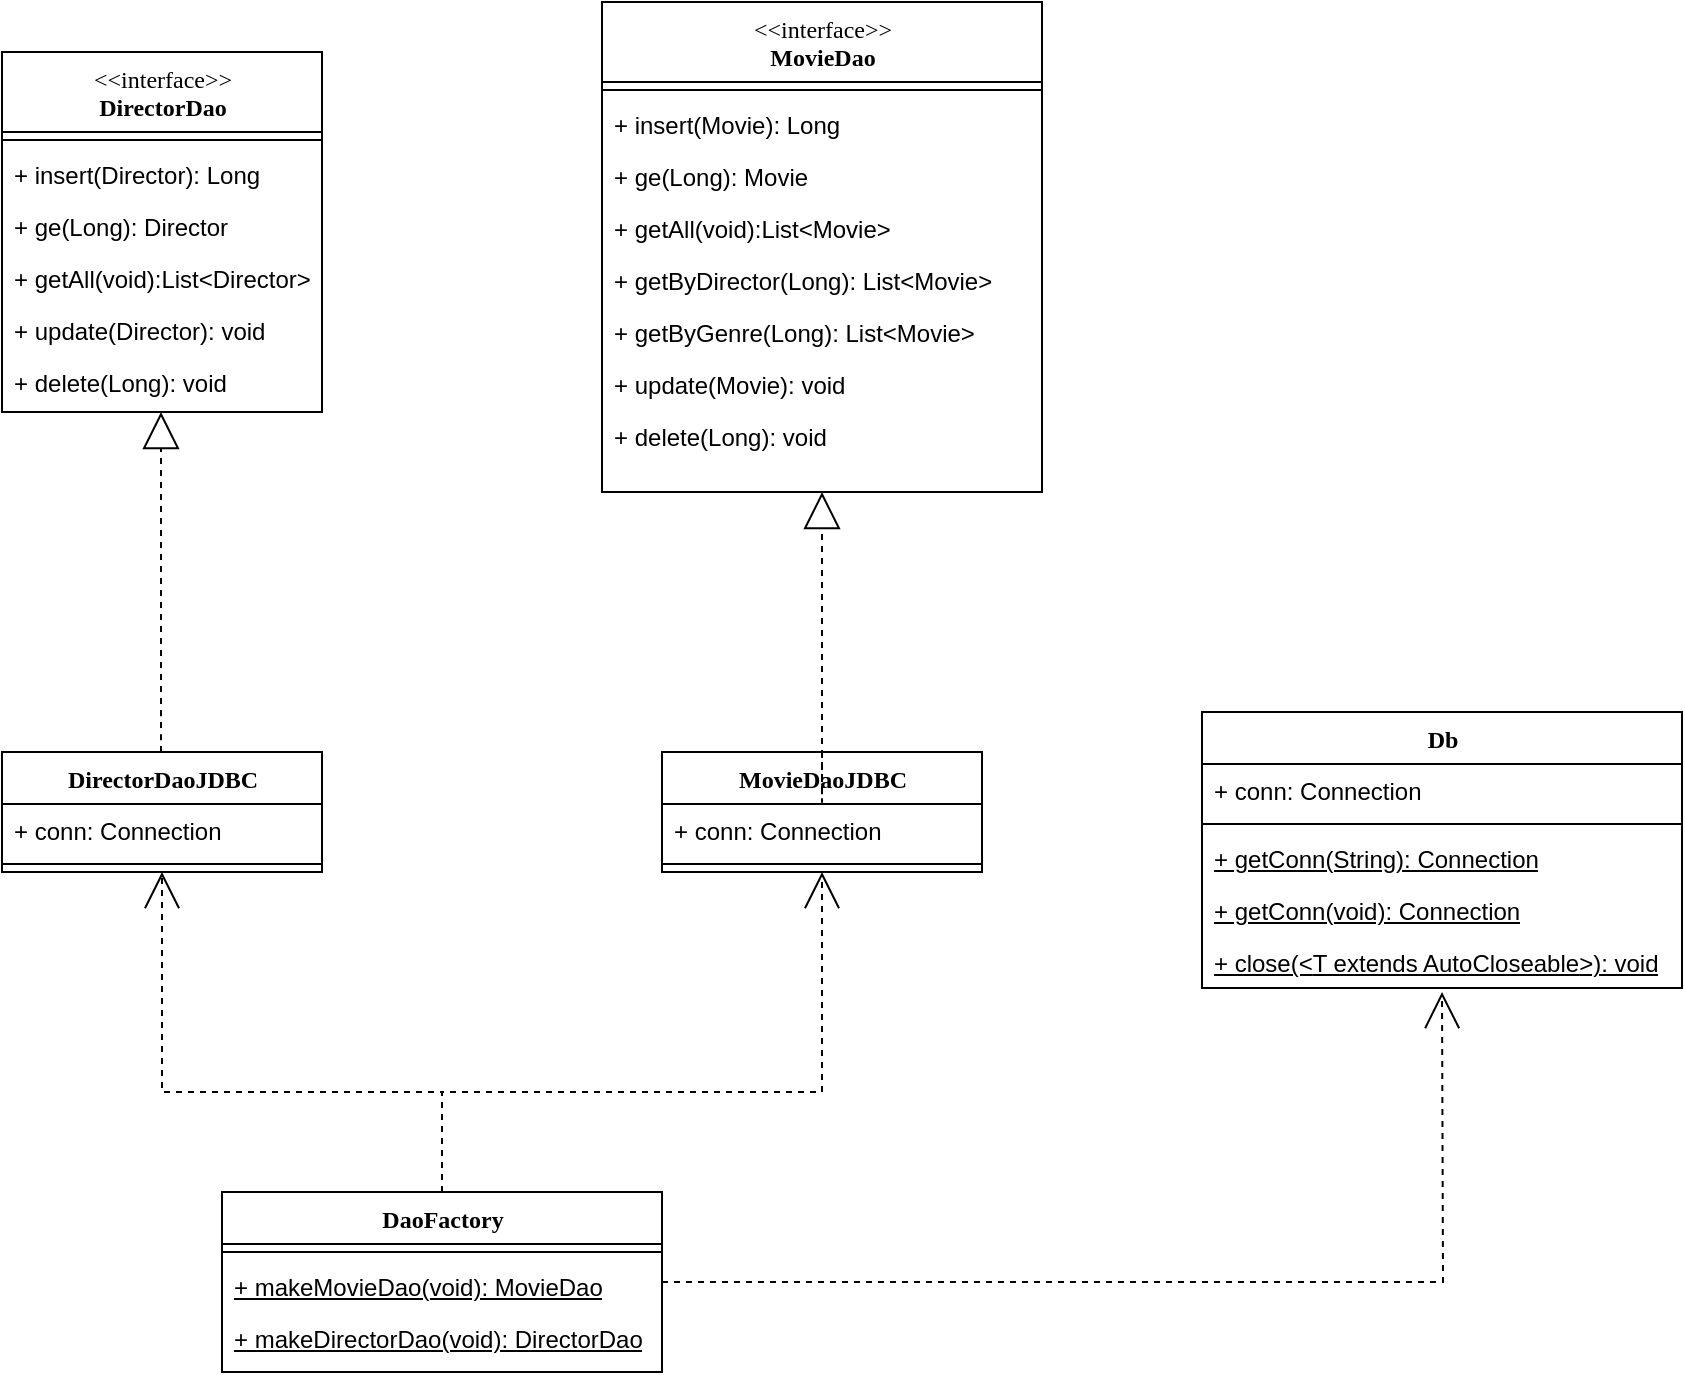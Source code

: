 <mxfile version="14.6.13" type="device"><diagram name="Page-1" id="9f46799a-70d6-7492-0946-bef42562c5a5"><mxGraphModel dx="868" dy="444" grid="1" gridSize="10" guides="1" tooltips="1" connect="1" arrows="1" fold="1" page="1" pageScale="1" pageWidth="1100" pageHeight="850" background="none" math="0" shadow="0"><root><mxCell id="0"/><mxCell id="1" parent="0"/><mxCell id="78961159f06e98e8-123" style="edgeStyle=orthogonalEdgeStyle;html=1;labelBackgroundColor=none;startFill=0;startSize=8;endArrow=block;endFill=0;endSize=16;fontFamily=Verdana;fontSize=12;dashed=1;entryX=0.5;entryY=1;entryDx=0;entryDy=0;exitX=0.5;exitY=0;exitDx=0;exitDy=0;" parent="1" source="78961159f06e98e8-108" target="nH_cDQk45mRXEz0UxoQw-6" edge="1"><mxGeometry relative="1" as="geometry"><Array as="points"><mxPoint x="500" y="440"/><mxPoint x="500" y="440"/></Array><mxPoint x="500" y="340" as="targetPoint"/></mxGeometry></mxCell><mxCell id="78961159f06e98e8-17" value="&lt;span style=&quot;font-weight: normal&quot;&gt;&amp;lt;&amp;lt;interface&amp;gt;&amp;gt;&lt;/span&gt;&lt;br&gt;DirectorDao" style="swimlane;html=1;fontStyle=1;align=center;verticalAlign=top;childLayout=stackLayout;horizontal=1;startSize=40;horizontalStack=0;resizeParent=1;resizeLast=0;collapsible=1;marginBottom=0;swimlaneFillColor=#ffffff;rounded=0;shadow=0;comic=0;labelBackgroundColor=none;strokeWidth=1;fillColor=none;fontFamily=Verdana;fontSize=12" parent="1" vertex="1"><mxGeometry x="90" y="60" width="160" height="180" as="geometry"/></mxCell><mxCell id="78961159f06e98e8-19" value="" style="line;html=1;strokeWidth=1;fillColor=none;align=left;verticalAlign=middle;spacingTop=-1;spacingLeft=3;spacingRight=3;rotatable=0;labelPosition=right;points=[];portConstraint=eastwest;" parent="78961159f06e98e8-17" vertex="1"><mxGeometry y="40" width="160" height="8" as="geometry"/></mxCell><mxCell id="78961159f06e98e8-20" value="+ insert(Director): Long" style="text;html=1;strokeColor=none;fillColor=none;align=left;verticalAlign=top;spacingLeft=4;spacingRight=4;whiteSpace=wrap;overflow=hidden;rotatable=0;points=[[0,0.5],[1,0.5]];portConstraint=eastwest;" parent="78961159f06e98e8-17" vertex="1"><mxGeometry y="48" width="160" height="26" as="geometry"/></mxCell><mxCell id="78961159f06e98e8-27" value="+ ge(Long): Director" style="text;html=1;strokeColor=none;fillColor=none;align=left;verticalAlign=top;spacingLeft=4;spacingRight=4;whiteSpace=wrap;overflow=hidden;rotatable=0;points=[[0,0.5],[1,0.5]];portConstraint=eastwest;" parent="78961159f06e98e8-17" vertex="1"><mxGeometry y="74" width="160" height="26" as="geometry"/></mxCell><mxCell id="nH_cDQk45mRXEz0UxoQw-1" value="+ getAll(void):List&amp;lt;Director&amp;gt;" style="text;html=1;strokeColor=none;fillColor=none;align=left;verticalAlign=top;spacingLeft=4;spacingRight=4;whiteSpace=wrap;overflow=hidden;rotatable=0;points=[[0,0.5],[1,0.5]];portConstraint=eastwest;" vertex="1" parent="78961159f06e98e8-17"><mxGeometry y="100" width="160" height="26" as="geometry"/></mxCell><mxCell id="nH_cDQk45mRXEz0UxoQw-2" value="+ update(Director): void" style="text;html=1;strokeColor=none;fillColor=none;align=left;verticalAlign=top;spacingLeft=4;spacingRight=4;whiteSpace=wrap;overflow=hidden;rotatable=0;points=[[0,0.5],[1,0.5]];portConstraint=eastwest;" vertex="1" parent="78961159f06e98e8-17"><mxGeometry y="126" width="160" height="26" as="geometry"/></mxCell><mxCell id="nH_cDQk45mRXEz0UxoQw-3" value="+ delete(Long): void" style="text;html=1;strokeColor=none;fillColor=none;align=left;verticalAlign=top;spacingLeft=4;spacingRight=4;whiteSpace=wrap;overflow=hidden;rotatable=0;points=[[0,0.5],[1,0.5]];portConstraint=eastwest;" vertex="1" parent="78961159f06e98e8-17"><mxGeometry y="152" width="160" height="26" as="geometry"/></mxCell><mxCell id="nH_cDQk45mRXEz0UxoQw-31" style="edgeStyle=orthogonalEdgeStyle;rounded=0;jumpSize=10;orthogonalLoop=1;jettySize=auto;html=1;dashed=1;startArrow=none;startFill=0;endArrow=open;endFill=0;endSize=16;strokeWidth=1;" edge="1" parent="1" source="78961159f06e98e8-56"><mxGeometry relative="1" as="geometry"><mxPoint x="810" y="530" as="targetPoint"/></mxGeometry></mxCell><mxCell id="78961159f06e98e8-56" value="DaoFactory" style="swimlane;html=1;fontStyle=1;align=center;verticalAlign=top;childLayout=stackLayout;horizontal=1;startSize=26;horizontalStack=0;resizeParent=1;resizeLast=0;collapsible=1;marginBottom=0;swimlaneFillColor=#ffffff;rounded=0;shadow=0;comic=0;labelBackgroundColor=none;strokeWidth=1;fillColor=none;fontFamily=Verdana;fontSize=12" parent="1" vertex="1"><mxGeometry x="200" y="630" width="220" height="90" as="geometry"/></mxCell><mxCell id="78961159f06e98e8-64" value="" style="line;html=1;strokeWidth=1;fillColor=none;align=left;verticalAlign=middle;spacingTop=-1;spacingLeft=3;spacingRight=3;rotatable=0;labelPosition=right;points=[];portConstraint=eastwest;" parent="78961159f06e98e8-56" vertex="1"><mxGeometry y="26" width="220" height="8" as="geometry"/></mxCell><mxCell id="78961159f06e98e8-65" value="&lt;u&gt;+ makeMovieDao(void): MovieDao&lt;/u&gt;" style="text;html=1;strokeColor=none;fillColor=none;align=left;verticalAlign=top;spacingLeft=4;spacingRight=4;whiteSpace=wrap;overflow=hidden;rotatable=0;points=[[0,0.5],[1,0.5]];portConstraint=eastwest;" parent="78961159f06e98e8-56" vertex="1"><mxGeometry y="34" width="220" height="26" as="geometry"/></mxCell><mxCell id="78961159f06e98e8-66" value="&lt;u&gt;+ makeDirectorDao(void): DirectorDao&lt;/u&gt;" style="text;html=1;strokeColor=none;fillColor=none;align=left;verticalAlign=top;spacingLeft=4;spacingRight=4;whiteSpace=wrap;overflow=hidden;rotatable=0;points=[[0,0.5],[1,0.5]];portConstraint=eastwest;" parent="78961159f06e98e8-56" vertex="1"><mxGeometry y="60" width="220" height="26" as="geometry"/></mxCell><mxCell id="78961159f06e98e8-108" value="MovieDaoJDBC" style="swimlane;html=1;fontStyle=1;align=center;verticalAlign=top;childLayout=stackLayout;horizontal=1;startSize=26;horizontalStack=0;resizeParent=1;resizeLast=0;collapsible=1;marginBottom=0;swimlaneFillColor=#ffffff;rounded=0;shadow=0;comic=0;labelBackgroundColor=none;strokeWidth=1;fillColor=none;fontFamily=Verdana;fontSize=12" parent="1" vertex="1"><mxGeometry x="420" y="410" width="160" height="60" as="geometry"/></mxCell><mxCell id="nH_cDQk45mRXEz0UxoQw-22" value="+ conn: Connection" style="text;html=1;strokeColor=none;fillColor=none;align=left;verticalAlign=top;spacingLeft=4;spacingRight=4;whiteSpace=wrap;overflow=hidden;rotatable=0;points=[[0,0.5],[1,0.5]];portConstraint=eastwest;" vertex="1" parent="78961159f06e98e8-108"><mxGeometry y="26" width="160" height="26" as="geometry"/></mxCell><mxCell id="78961159f06e98e8-116" value="" style="line;html=1;strokeWidth=1;fillColor=none;align=left;verticalAlign=middle;spacingTop=-1;spacingLeft=3;spacingRight=3;rotatable=0;labelPosition=right;points=[];portConstraint=eastwest;" parent="78961159f06e98e8-108" vertex="1"><mxGeometry y="52" width="160" height="8" as="geometry"/></mxCell><mxCell id="nH_cDQk45mRXEz0UxoQw-6" value="&lt;span style=&quot;font-weight: normal&quot;&gt;&amp;lt;&amp;lt;interface&amp;gt;&amp;gt;&lt;/span&gt;&lt;br&gt;MovieDao" style="swimlane;html=1;fontStyle=1;align=center;verticalAlign=top;childLayout=stackLayout;horizontal=1;startSize=40;horizontalStack=0;resizeParent=1;resizeLast=0;collapsible=1;marginBottom=0;swimlaneFillColor=#ffffff;rounded=0;shadow=0;comic=0;labelBackgroundColor=none;strokeWidth=1;fillColor=none;fontFamily=Verdana;fontSize=12" vertex="1" parent="1"><mxGeometry x="390" y="35" width="220" height="245" as="geometry"/></mxCell><mxCell id="nH_cDQk45mRXEz0UxoQw-7" value="" style="line;html=1;strokeWidth=1;fillColor=none;align=left;verticalAlign=middle;spacingTop=-1;spacingLeft=3;spacingRight=3;rotatable=0;labelPosition=right;points=[];portConstraint=eastwest;" vertex="1" parent="nH_cDQk45mRXEz0UxoQw-6"><mxGeometry y="40" width="220" height="8" as="geometry"/></mxCell><mxCell id="nH_cDQk45mRXEz0UxoQw-8" value="+ insert(Movie): Long" style="text;html=1;strokeColor=none;fillColor=none;align=left;verticalAlign=top;spacingLeft=4;spacingRight=4;whiteSpace=wrap;overflow=hidden;rotatable=0;points=[[0,0.5],[1,0.5]];portConstraint=eastwest;" vertex="1" parent="nH_cDQk45mRXEz0UxoQw-6"><mxGeometry y="48" width="220" height="26" as="geometry"/></mxCell><mxCell id="nH_cDQk45mRXEz0UxoQw-9" value="+ ge(Long): Movie" style="text;html=1;strokeColor=none;fillColor=none;align=left;verticalAlign=top;spacingLeft=4;spacingRight=4;whiteSpace=wrap;overflow=hidden;rotatable=0;points=[[0,0.5],[1,0.5]];portConstraint=eastwest;" vertex="1" parent="nH_cDQk45mRXEz0UxoQw-6"><mxGeometry y="74" width="220" height="26" as="geometry"/></mxCell><mxCell id="nH_cDQk45mRXEz0UxoQw-10" value="+ getAll(void):List&amp;lt;Movie&amp;gt;" style="text;html=1;strokeColor=none;fillColor=none;align=left;verticalAlign=top;spacingLeft=4;spacingRight=4;whiteSpace=wrap;overflow=hidden;rotatable=0;points=[[0,0.5],[1,0.5]];portConstraint=eastwest;" vertex="1" parent="nH_cDQk45mRXEz0UxoQw-6"><mxGeometry y="100" width="220" height="26" as="geometry"/></mxCell><mxCell id="nH_cDQk45mRXEz0UxoQw-14" value="+ getByDirector(Long): List&amp;lt;Movie&amp;gt;" style="text;html=1;strokeColor=none;fillColor=none;align=left;verticalAlign=top;spacingLeft=4;spacingRight=4;whiteSpace=wrap;overflow=hidden;rotatable=0;points=[[0,0.5],[1,0.5]];portConstraint=eastwest;" vertex="1" parent="nH_cDQk45mRXEz0UxoQw-6"><mxGeometry y="126" width="220" height="26" as="geometry"/></mxCell><mxCell id="nH_cDQk45mRXEz0UxoQw-15" value="+ getByGenre(Long): List&amp;lt;Movie&amp;gt;" style="text;html=1;strokeColor=none;fillColor=none;align=left;verticalAlign=top;spacingLeft=4;spacingRight=4;whiteSpace=wrap;overflow=hidden;rotatable=0;points=[[0,0.5],[1,0.5]];portConstraint=eastwest;" vertex="1" parent="nH_cDQk45mRXEz0UxoQw-6"><mxGeometry y="152" width="220" height="26" as="geometry"/></mxCell><mxCell id="nH_cDQk45mRXEz0UxoQw-11" value="+ update(Movie): void" style="text;html=1;strokeColor=none;fillColor=none;align=left;verticalAlign=top;spacingLeft=4;spacingRight=4;whiteSpace=wrap;overflow=hidden;rotatable=0;points=[[0,0.5],[1,0.5]];portConstraint=eastwest;" vertex="1" parent="nH_cDQk45mRXEz0UxoQw-6"><mxGeometry y="178" width="220" height="26" as="geometry"/></mxCell><mxCell id="nH_cDQk45mRXEz0UxoQw-12" value="+ delete(Long): void" style="text;html=1;strokeColor=none;fillColor=none;align=left;verticalAlign=top;spacingLeft=4;spacingRight=4;whiteSpace=wrap;overflow=hidden;rotatable=0;points=[[0,0.5],[1,0.5]];portConstraint=eastwest;" vertex="1" parent="nH_cDQk45mRXEz0UxoQw-6"><mxGeometry y="204" width="220" height="26" as="geometry"/></mxCell><mxCell id="nH_cDQk45mRXEz0UxoQw-16" value="DirectorDaoJDBC" style="swimlane;html=1;fontStyle=1;align=center;verticalAlign=top;childLayout=stackLayout;horizontal=1;startSize=26;horizontalStack=0;resizeParent=1;resizeLast=0;collapsible=1;marginBottom=0;swimlaneFillColor=#ffffff;rounded=0;shadow=0;comic=0;labelBackgroundColor=none;strokeWidth=1;fillColor=none;fontFamily=Verdana;fontSize=12" vertex="1" parent="1"><mxGeometry x="90" y="410" width="160" height="60" as="geometry"/></mxCell><mxCell id="nH_cDQk45mRXEz0UxoQw-21" value="+ conn: Connection" style="text;html=1;strokeColor=none;fillColor=none;align=left;verticalAlign=top;spacingLeft=4;spacingRight=4;whiteSpace=wrap;overflow=hidden;rotatable=0;points=[[0,0.5],[1,0.5]];portConstraint=eastwest;" vertex="1" parent="nH_cDQk45mRXEz0UxoQw-16"><mxGeometry y="26" width="160" height="26" as="geometry"/></mxCell><mxCell id="nH_cDQk45mRXEz0UxoQw-17" value="" style="line;html=1;strokeWidth=1;fillColor=none;align=left;verticalAlign=middle;spacingTop=-1;spacingLeft=3;spacingRight=3;rotatable=0;labelPosition=right;points=[];portConstraint=eastwest;" vertex="1" parent="nH_cDQk45mRXEz0UxoQw-16"><mxGeometry y="52" width="160" height="8" as="geometry"/></mxCell><mxCell id="nH_cDQk45mRXEz0UxoQw-19" style="edgeStyle=orthogonalEdgeStyle;html=1;labelBackgroundColor=none;startFill=0;startSize=8;endArrow=block;endFill=0;endSize=16;fontFamily=Verdana;fontSize=12;dashed=1;entryX=0.5;entryY=1;entryDx=0;entryDy=0;exitX=0.5;exitY=0;exitDx=0;exitDy=0;" edge="1" parent="1"><mxGeometry relative="1" as="geometry"><Array as="points"><mxPoint x="169.5" y="400"/><mxPoint x="169.5" y="400"/></Array><mxPoint x="169.5" y="410" as="sourcePoint"/><mxPoint x="169.5" y="240" as="targetPoint"/></mxGeometry></mxCell><mxCell id="nH_cDQk45mRXEz0UxoQw-20" value="" style="endArrow=open;dashed=1;html=1;strokeWidth=1;entryX=0.5;entryY=1;entryDx=0;entryDy=0;exitX=0.5;exitY=0;exitDx=0;exitDy=0;endFill=0;jumpSize=10;rounded=0;startArrow=none;startFill=0;endSize=16;" edge="1" parent="1" source="78961159f06e98e8-56" target="nH_cDQk45mRXEz0UxoQw-16"><mxGeometry width="50" height="50" relative="1" as="geometry"><mxPoint x="170" y="560" as="sourcePoint"/><mxPoint x="200" y="560" as="targetPoint"/><Array as="points"><mxPoint x="310" y="580"/><mxPoint x="170" y="580"/></Array></mxGeometry></mxCell><mxCell id="nH_cDQk45mRXEz0UxoQw-24" value="" style="endArrow=open;dashed=1;html=1;strokeWidth=1;entryX=0.5;entryY=1;entryDx=0;entryDy=0;exitX=0.5;exitY=0;exitDx=0;exitDy=0;endFill=0;jumpSize=10;rounded=0;startArrow=none;startFill=0;endSize=16;entryPerimeter=0;" edge="1" parent="1" source="78961159f06e98e8-56" target="78961159f06e98e8-116"><mxGeometry width="50" height="50" relative="1" as="geometry"><mxPoint x="640" y="670" as="sourcePoint"/><mxPoint x="500" y="510" as="targetPoint"/><Array as="points"><mxPoint x="310" y="580"/><mxPoint x="500" y="580"/></Array></mxGeometry></mxCell><mxCell id="nH_cDQk45mRXEz0UxoQw-25" value="Db" style="swimlane;html=1;fontStyle=1;align=center;verticalAlign=top;childLayout=stackLayout;horizontal=1;startSize=26;horizontalStack=0;resizeParent=1;resizeLast=0;collapsible=1;marginBottom=0;swimlaneFillColor=#ffffff;rounded=0;shadow=0;comic=0;labelBackgroundColor=none;strokeWidth=1;fillColor=none;fontFamily=Verdana;fontSize=12" vertex="1" parent="1"><mxGeometry x="690" y="390" width="240" height="138" as="geometry"/></mxCell><mxCell id="nH_cDQk45mRXEz0UxoQw-29" value="+ conn: Connection" style="text;html=1;strokeColor=none;fillColor=none;align=left;verticalAlign=top;spacingLeft=4;spacingRight=4;whiteSpace=wrap;overflow=hidden;rotatable=0;points=[[0,0.5],[1,0.5]];portConstraint=eastwest;" vertex="1" parent="nH_cDQk45mRXEz0UxoQw-25"><mxGeometry y="26" width="240" height="26" as="geometry"/></mxCell><mxCell id="nH_cDQk45mRXEz0UxoQw-26" value="" style="line;html=1;strokeWidth=1;fillColor=none;align=left;verticalAlign=middle;spacingTop=-1;spacingLeft=3;spacingRight=3;rotatable=0;labelPosition=right;points=[];portConstraint=eastwest;" vertex="1" parent="nH_cDQk45mRXEz0UxoQw-25"><mxGeometry y="52" width="240" height="8" as="geometry"/></mxCell><mxCell id="nH_cDQk45mRXEz0UxoQw-27" value="&lt;u&gt;+ getConn(String): Connection&lt;/u&gt;" style="text;html=1;strokeColor=none;fillColor=none;align=left;verticalAlign=top;spacingLeft=4;spacingRight=4;whiteSpace=wrap;overflow=hidden;rotatable=0;points=[[0,0.5],[1,0.5]];portConstraint=eastwest;" vertex="1" parent="nH_cDQk45mRXEz0UxoQw-25"><mxGeometry y="60" width="240" height="26" as="geometry"/></mxCell><mxCell id="nH_cDQk45mRXEz0UxoQw-28" value="&lt;u&gt;+ getConn(void): Connection&lt;/u&gt;" style="text;html=1;strokeColor=none;fillColor=none;align=left;verticalAlign=top;spacingLeft=4;spacingRight=4;whiteSpace=wrap;overflow=hidden;rotatable=0;points=[[0,0.5],[1,0.5]];portConstraint=eastwest;" vertex="1" parent="nH_cDQk45mRXEz0UxoQw-25"><mxGeometry y="86" width="240" height="26" as="geometry"/></mxCell><mxCell id="nH_cDQk45mRXEz0UxoQw-30" value="&lt;u&gt;+ close(&amp;lt;&lt;/u&gt;&lt;u&gt;&lt;u&gt;T extends AutoCloseable&lt;/u&gt;&amp;gt;): void&lt;br&gt;&lt;/u&gt;" style="text;html=1;strokeColor=none;fillColor=none;align=left;verticalAlign=top;spacingLeft=4;spacingRight=4;whiteSpace=wrap;overflow=hidden;rotatable=0;points=[[0,0.5],[1,0.5]];portConstraint=eastwest;" vertex="1" parent="nH_cDQk45mRXEz0UxoQw-25"><mxGeometry y="112" width="240" height="26" as="geometry"/></mxCell></root></mxGraphModel></diagram></mxfile>